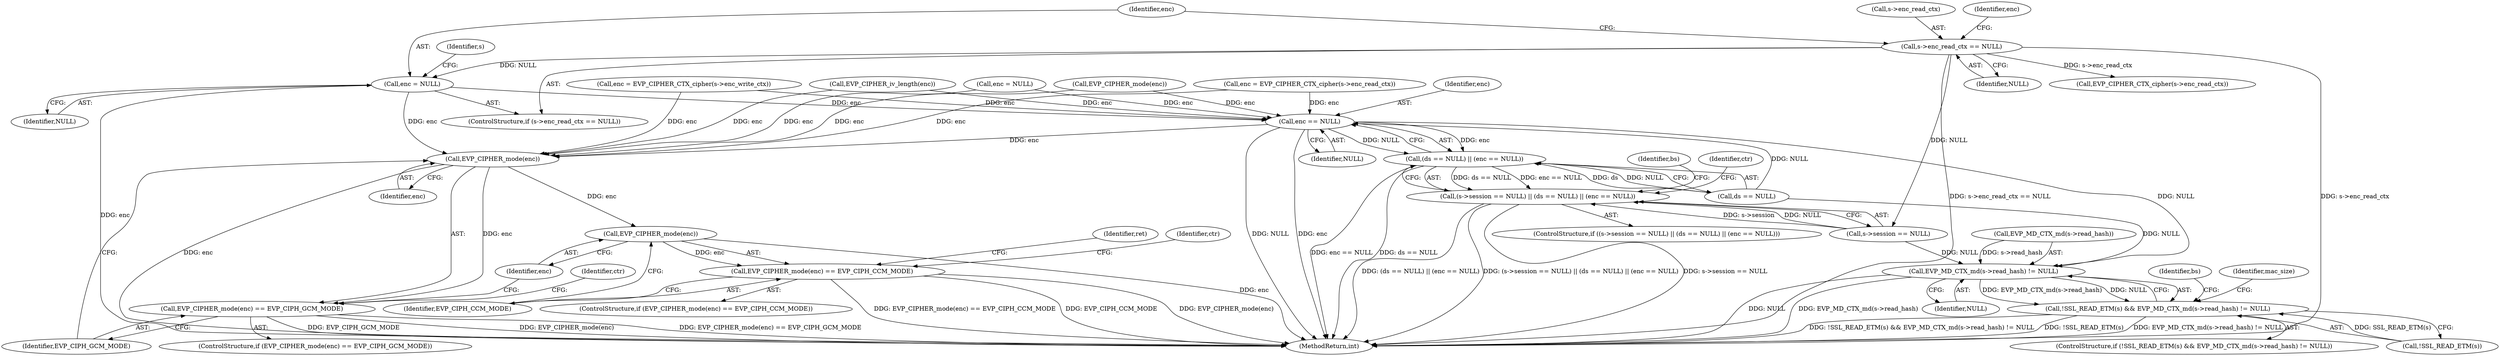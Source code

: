digraph "0_openssl_4ad93618d26a3ea23d36ad5498ff4f59eff3a4d2_2@pointer" {
"1000280" [label="(Call,enc = NULL)"];
"1000275" [label="(Call,s->enc_read_ctx == NULL)"];
"1000301" [label="(Call,enc == NULL)"];
"1000297" [label="(Call,(ds == NULL) || (enc == NULL))"];
"1000291" [label="(Call,(s->session == NULL) || (ds == NULL) || (enc == NULL))"];
"1000772" [label="(Call,EVP_CIPHER_mode(enc))"];
"1000771" [label="(Call,EVP_CIPHER_mode(enc) == EVP_CIPH_GCM_MODE)"];
"1000810" [label="(Call,EVP_CIPHER_mode(enc))"];
"1000809" [label="(Call,EVP_CIPHER_mode(enc) == EVP_CIPH_CCM_MODE)"];
"1000853" [label="(Call,EVP_MD_CTX_md(s->read_hash) != NULL)"];
"1000849" [label="(Call,!SSL_READ_ETM(s) && EVP_MD_CTX_md(s->read_hash) != NULL)"];
"1000298" [label="(Call,ds == NULL)"];
"1000774" [label="(Identifier,EVP_CIPH_GCM_MODE)"];
"1000849" [label="(Call,!SSL_READ_ETM(s) && EVP_MD_CTX_md(s->read_hash) != NULL)"];
"1000292" [label="(Call,s->session == NULL)"];
"1000286" [label="(Call,EVP_CIPHER_CTX_cipher(s->enc_read_ctx))"];
"1000850" [label="(Call,!SSL_READ_ETM(s))"];
"1000279" [label="(Identifier,NULL)"];
"1000303" [label="(Identifier,NULL)"];
"1000274" [label="(ControlStructure,if (s->enc_read_ctx == NULL))"];
"1000809" [label="(Call,EVP_CIPHER_mode(enc) == EVP_CIPH_CCM_MODE)"];
"1000285" [label="(Identifier,enc)"];
"1000848" [label="(ControlStructure,if (!SSL_READ_ETM(s) && EVP_MD_CTX_md(s->read_hash) != NULL))"];
"1000853" [label="(Call,EVP_MD_CTX_md(s->read_hash) != NULL)"];
"1000290" [label="(ControlStructure,if ((s->session == NULL) || (ds == NULL) || (enc == NULL)))"];
"1000778" [label="(Identifier,ctr)"];
"1000868" [label="(Identifier,bs)"];
"1000770" [label="(ControlStructure,if (EVP_CIPHER_mode(enc) == EVP_CIPH_GCM_MODE))"];
"1000773" [label="(Identifier,enc)"];
"1000846" [label="(Identifier,ret)"];
"1000275" [label="(Call,s->enc_read_ctx == NULL)"];
"1000297" [label="(Call,(ds == NULL) || (enc == NULL))"];
"1000810" [label="(Call,EVP_CIPHER_mode(enc))"];
"1000307" [label="(Identifier,ctr)"];
"1000281" [label="(Identifier,enc)"];
"1000187" [label="(Call,EVP_CIPHER_mode(enc))"];
"1000808" [label="(ControlStructure,if (EVP_CIPHER_mode(enc) == EVP_CIPH_CCM_MODE))"];
"1000276" [label="(Call,s->enc_read_ctx)"];
"1000816" [label="(Identifier,ctr)"];
"1000282" [label="(Identifier,NULL)"];
"1000860" [label="(Identifier,mac_size)"];
"1000934" [label="(MethodReturn,int)"];
"1000301" [label="(Call,enc == NULL)"];
"1000302" [label="(Identifier,enc)"];
"1000858" [label="(Identifier,NULL)"];
"1000291" [label="(Call,(s->session == NULL) || (ds == NULL) || (enc == NULL))"];
"1000170" [label="(Call,enc = NULL)"];
"1000176" [label="(Call,enc = EVP_CIPHER_CTX_cipher(s->enc_write_ctx))"];
"1000192" [label="(Call,EVP_CIPHER_iv_length(enc))"];
"1000771" [label="(Call,EVP_CIPHER_mode(enc) == EVP_CIPH_GCM_MODE)"];
"1000812" [label="(Identifier,EVP_CIPH_CCM_MODE)"];
"1000811" [label="(Identifier,enc)"];
"1000280" [label="(Call,enc = NULL)"];
"1000772" [label="(Call,EVP_CIPHER_mode(enc))"];
"1000854" [label="(Call,EVP_MD_CTX_md(s->read_hash))"];
"1000294" [label="(Identifier,s)"];
"1000284" [label="(Call,enc = EVP_CIPHER_CTX_cipher(s->enc_read_ctx))"];
"1000348" [label="(Identifier,bs)"];
"1000280" -> "1000274"  [label="AST: "];
"1000280" -> "1000282"  [label="CFG: "];
"1000281" -> "1000280"  [label="AST: "];
"1000282" -> "1000280"  [label="AST: "];
"1000294" -> "1000280"  [label="CFG: "];
"1000280" -> "1000934"  [label="DDG: enc"];
"1000275" -> "1000280"  [label="DDG: NULL"];
"1000280" -> "1000301"  [label="DDG: enc"];
"1000280" -> "1000772"  [label="DDG: enc"];
"1000275" -> "1000274"  [label="AST: "];
"1000275" -> "1000279"  [label="CFG: "];
"1000276" -> "1000275"  [label="AST: "];
"1000279" -> "1000275"  [label="AST: "];
"1000281" -> "1000275"  [label="CFG: "];
"1000285" -> "1000275"  [label="CFG: "];
"1000275" -> "1000934"  [label="DDG: s->enc_read_ctx == NULL"];
"1000275" -> "1000934"  [label="DDG: s->enc_read_ctx"];
"1000275" -> "1000286"  [label="DDG: s->enc_read_ctx"];
"1000275" -> "1000292"  [label="DDG: NULL"];
"1000301" -> "1000297"  [label="AST: "];
"1000301" -> "1000303"  [label="CFG: "];
"1000302" -> "1000301"  [label="AST: "];
"1000303" -> "1000301"  [label="AST: "];
"1000297" -> "1000301"  [label="CFG: "];
"1000301" -> "1000934"  [label="DDG: NULL"];
"1000301" -> "1000934"  [label="DDG: enc"];
"1000301" -> "1000297"  [label="DDG: enc"];
"1000301" -> "1000297"  [label="DDG: NULL"];
"1000187" -> "1000301"  [label="DDG: enc"];
"1000284" -> "1000301"  [label="DDG: enc"];
"1000170" -> "1000301"  [label="DDG: enc"];
"1000176" -> "1000301"  [label="DDG: enc"];
"1000192" -> "1000301"  [label="DDG: enc"];
"1000298" -> "1000301"  [label="DDG: NULL"];
"1000301" -> "1000772"  [label="DDG: enc"];
"1000301" -> "1000853"  [label="DDG: NULL"];
"1000297" -> "1000291"  [label="AST: "];
"1000297" -> "1000298"  [label="CFG: "];
"1000298" -> "1000297"  [label="AST: "];
"1000291" -> "1000297"  [label="CFG: "];
"1000297" -> "1000934"  [label="DDG: ds == NULL"];
"1000297" -> "1000934"  [label="DDG: enc == NULL"];
"1000297" -> "1000291"  [label="DDG: ds == NULL"];
"1000297" -> "1000291"  [label="DDG: enc == NULL"];
"1000298" -> "1000297"  [label="DDG: ds"];
"1000298" -> "1000297"  [label="DDG: NULL"];
"1000291" -> "1000290"  [label="AST: "];
"1000291" -> "1000292"  [label="CFG: "];
"1000292" -> "1000291"  [label="AST: "];
"1000307" -> "1000291"  [label="CFG: "];
"1000348" -> "1000291"  [label="CFG: "];
"1000291" -> "1000934"  [label="DDG: (s->session == NULL) || (ds == NULL) || (enc == NULL)"];
"1000291" -> "1000934"  [label="DDG: s->session == NULL"];
"1000291" -> "1000934"  [label="DDG: (ds == NULL) || (enc == NULL)"];
"1000292" -> "1000291"  [label="DDG: s->session"];
"1000292" -> "1000291"  [label="DDG: NULL"];
"1000772" -> "1000771"  [label="AST: "];
"1000772" -> "1000773"  [label="CFG: "];
"1000773" -> "1000772"  [label="AST: "];
"1000774" -> "1000772"  [label="CFG: "];
"1000772" -> "1000934"  [label="DDG: enc"];
"1000772" -> "1000771"  [label="DDG: enc"];
"1000187" -> "1000772"  [label="DDG: enc"];
"1000284" -> "1000772"  [label="DDG: enc"];
"1000170" -> "1000772"  [label="DDG: enc"];
"1000176" -> "1000772"  [label="DDG: enc"];
"1000192" -> "1000772"  [label="DDG: enc"];
"1000772" -> "1000810"  [label="DDG: enc"];
"1000771" -> "1000770"  [label="AST: "];
"1000771" -> "1000774"  [label="CFG: "];
"1000774" -> "1000771"  [label="AST: "];
"1000778" -> "1000771"  [label="CFG: "];
"1000811" -> "1000771"  [label="CFG: "];
"1000771" -> "1000934"  [label="DDG: EVP_CIPH_GCM_MODE"];
"1000771" -> "1000934"  [label="DDG: EVP_CIPHER_mode(enc)"];
"1000771" -> "1000934"  [label="DDG: EVP_CIPHER_mode(enc) == EVP_CIPH_GCM_MODE"];
"1000810" -> "1000809"  [label="AST: "];
"1000810" -> "1000811"  [label="CFG: "];
"1000811" -> "1000810"  [label="AST: "];
"1000812" -> "1000810"  [label="CFG: "];
"1000810" -> "1000934"  [label="DDG: enc"];
"1000810" -> "1000809"  [label="DDG: enc"];
"1000809" -> "1000808"  [label="AST: "];
"1000809" -> "1000812"  [label="CFG: "];
"1000812" -> "1000809"  [label="AST: "];
"1000816" -> "1000809"  [label="CFG: "];
"1000846" -> "1000809"  [label="CFG: "];
"1000809" -> "1000934"  [label="DDG: EVP_CIPHER_mode(enc)"];
"1000809" -> "1000934"  [label="DDG: EVP_CIPHER_mode(enc) == EVP_CIPH_CCM_MODE"];
"1000809" -> "1000934"  [label="DDG: EVP_CIPH_CCM_MODE"];
"1000853" -> "1000849"  [label="AST: "];
"1000853" -> "1000858"  [label="CFG: "];
"1000854" -> "1000853"  [label="AST: "];
"1000858" -> "1000853"  [label="AST: "];
"1000849" -> "1000853"  [label="CFG: "];
"1000853" -> "1000934"  [label="DDG: NULL"];
"1000853" -> "1000934"  [label="DDG: EVP_MD_CTX_md(s->read_hash)"];
"1000853" -> "1000849"  [label="DDG: EVP_MD_CTX_md(s->read_hash)"];
"1000853" -> "1000849"  [label="DDG: NULL"];
"1000854" -> "1000853"  [label="DDG: s->read_hash"];
"1000292" -> "1000853"  [label="DDG: NULL"];
"1000298" -> "1000853"  [label="DDG: NULL"];
"1000849" -> "1000848"  [label="AST: "];
"1000849" -> "1000850"  [label="CFG: "];
"1000850" -> "1000849"  [label="AST: "];
"1000860" -> "1000849"  [label="CFG: "];
"1000868" -> "1000849"  [label="CFG: "];
"1000849" -> "1000934"  [label="DDG: !SSL_READ_ETM(s) && EVP_MD_CTX_md(s->read_hash) != NULL"];
"1000849" -> "1000934"  [label="DDG: !SSL_READ_ETM(s)"];
"1000849" -> "1000934"  [label="DDG: EVP_MD_CTX_md(s->read_hash) != NULL"];
"1000850" -> "1000849"  [label="DDG: SSL_READ_ETM(s)"];
}
